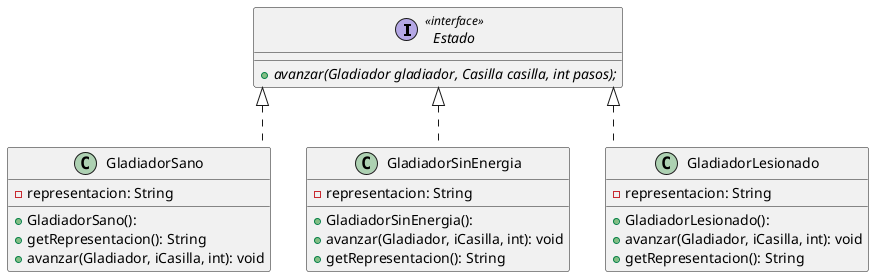 @startuml

skinparam linetype ortho

interface Estado <<interface>> {
    {abstract} + avanzar(Gladiador gladiador, Casilla casilla, int pasos);
}
class GladiadorSano {
  + GladiadorSano():
  - representacion: String
  + getRepresentacion(): String
  + avanzar(Gladiador, iCasilla, int): void
}

skinparam linetype ortho

class GladiadorSinEnergia {
  + GladiadorSinEnergia():
  - representacion: String
  + avanzar(Gladiador, iCasilla, int): void
  + getRepresentacion(): String
}
class GladiadorLesionado {
  + GladiadorLesionado():
  - representacion: String
  + avanzar(Gladiador, iCasilla, int): void
  + getRepresentacion(): String
}

Estado <|.. GladiadorSano
Estado <|.. GladiadorSinEnergia
Estado <|.. GladiadorLesionado



@enduml